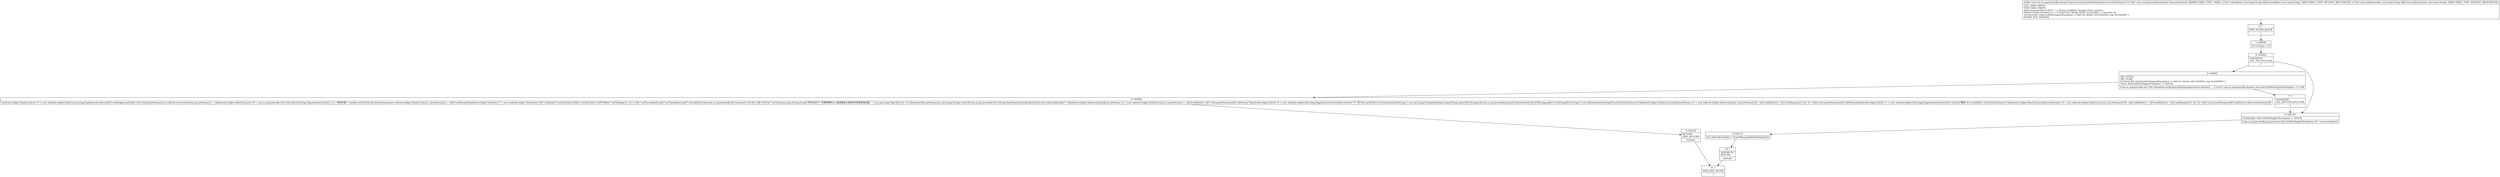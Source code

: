 digraph "CFG forcom.uc.paymentsdk.payment.PaymentsActivity.buildSmsPaymentConfirmView(Ljava\/lang\/String;Ljava\/lang\/String;)V" {
Node_0 [shape=record,label="{0\:\ ?|MTH_ENTER_BLOCK\l|l}"];
Node_1 [shape=record,label="{1\:\ 0x0000|lr13.mType = 5l}"];
Node_2 [shape=record,label="{2\:\ 0x0003|SYNTHETIC\lEXC_TOP_SPLITTER\l|l}"];
Node_3 [shape=record,label="{3\:\ 0x0003|TRY_ENTER\lTRY_LEAVE\lTryCatch #0 \{SimCardNotSupportException \-\> 0x0130, blocks: (B:3:0x0003), top: B:2:0x0003 \}\lCatch: SimCardNotSupportException \-\> 0x0130\l|lcom.uc.paymentsdk.util.Utils.CheckSimCardSupprotInfo(getApplicationContext())     \/\/ Catch: com.uc.paymentsdk.payment.sms.SimCardNotSupportException \-\> L130l}"];
Node_4 [shape=record,label="{4\:\ 0x000a|landroid.widget.RelativeLayout r5 = new android.widget.RelativeLayout(getApplicationContext())lr5.setBackgroundColor(\-1)lr5.setLayoutParams(new android.view.ViewGroup.LayoutParams(\-1, \-1))landroid.widget.RelativeLayout r8 = com.uc.paymentsdk.util.Utils.initSubTitle(getApplicationContext(), r13, \"购买内容\", true)lr8.setId(1)lr8.setLayoutParams(new android.widget.RelativeLayout.LayoutParams(\-1, \-2))lr5.addView(r8)landroid.widget.TextView r7 = new android.widget.TextView(r13)lr7.setId(2)lr7.setTextSize(16.0f)lr7.setTextColor(\-13487566)lr7.setPadding(10, 10, 0, 0)lr7.setFocusable(true)lr7.setClickable(true)lr7.setLinkTextColor(com.uc.paymentsdk.util.Constants.COLOR_LINK_TEXT)lr7.setText(java.lang.String.format(\"再次点击下一步即同意向n%s发送短信以完成本次短信发送过程。\", new java.lang.Object[]\{r14, r13.mPaymentInfo.getPayname(), java.lang.Integer.valueOf(com.uc.paymentsdk.util.Utils.getSmsPayment())\}))landroid.text.util.Linkify.addLinks(r7, 4)landroid.widget.RelativeLayout$LayoutParams r2 = new android.widget.RelativeLayout.LayoutParams(\-1, \-2)lr2.addRule(3, 1)lr7.setLayoutParams(r2)lr5.addView(r7)landroid.widget.Button r0 = new android.widget.Button(getApplicationContext())lr0.setText(\"下一步\")lr0.setId(5)lr13.mConfirmSmsInfoString = new java.lang.StringBuilder(java.lang.String.valueOf(r14)).append(com.uc.paymentsdk.payment.PaymentsActivity.TERM).append(r15).toString()lr0.setTag(r13.mConfirmSmsInfoString)lr0.setOnClickListener(r13)landroid.widget.RelativeLayout$LayoutParams r3 = new android.widget.RelativeLayout.LayoutParams(150, \-2)lr3.addRule(12, \-1)lr3.setMargins(10, 20, 10, 10)lr0.setLayoutParams(r3)lr5.addView(r0)landroid.widget.Button r1 = new android.widget.Button(getApplicationContext())lr1.setText(\"取消\")lr1.setId(6)lr1.setOnClickListener(r13)landroid.widget.RelativeLayout$LayoutParams r4 = new android.widget.RelativeLayout.LayoutParams(150, \-2)lr4.addRule(11, \-1)lr4.addRule(12, \-1)lr4.setMargins(10, 20, 10, 10)lr1.setLayoutParams(r4)lr5.addView(r1)lsetContentView(r5)l}"];
Node_5 [shape=record,label="{5\:\ 0x012f|RETURN\lORIG_RETURN\l|lreturnl}"];
Node_6 [shape=record,label="{6\:\ ?|MTH_EXIT_BLOCK\l|l}"];
Node_7 [shape=record,label="{7\:\ ?|SYNTHETIC\lEXC_BOTTOM_SPLITTER\l|l}"];
Node_8 [shape=record,label="{8\:\ 0x0130|ExcHandler: SimCardNotSupportException \-\> 0x0130\l|lcom.uc.paymentsdk.payment.sms.SimCardNotSupportException r9 = move\-exceptionl}"];
Node_9 [shape=record,label="{9\:\ 0x0131|lr13.mSmsResultInfo = r9.getMessage()lshowDialog(16)l}"];
Node_10 [shape=record,label="{10\:\ ?|SYNTHETIC\lRETURN\l|lreturnl}"];
MethodNode[shape=record,label="{public void com.uc.paymentsdk.payment.PaymentsActivity.buildSmsPaymentConfirmView((r13v0 'this' com.uc.paymentsdk.payment.PaymentsActivity A[IMMUTABLE_TYPE, THIS]), (r14v0 'smsaddress' java.lang.String A[D('smsaddress' java.lang.String), IMMUTABLE_TYPE, METHOD_ARGUMENT]), (r15v0 'smsconfirmnumber' java.lang.String A[D('smsconfirmnumber' java.lang.String), IMMUTABLE_TYPE, METHOD_ARGUMENT]))  | USE_LINES_HINTS\lTYPE_VARS: EMPTY\lJadxCommentsAttr\{l INFO: l \-\> Access modifiers changed from: private\}\lCROSS_EDGE: B:9:0x0131 \-\> B:5:0x012f, CROSS_EDGE: B:2:0x0003 \-\> B:8:0x0130\lTryCatch #0 \{SimCardNotSupportException \-\> 0x0130, blocks: (B:3:0x0003), top: B:2:0x0003 \}\lINLINE_NOT_NEEDED\l}"];
MethodNode -> Node_0;
Node_0 -> Node_1;
Node_1 -> Node_2;
Node_2 -> Node_3;
Node_2 -> Node_8;
Node_3 -> Node_4;
Node_3 -> Node_7;
Node_4 -> Node_5;
Node_5 -> Node_6;
Node_7 -> Node_8;
Node_8 -> Node_9;
Node_9 -> Node_10;
Node_10 -> Node_6;
}

